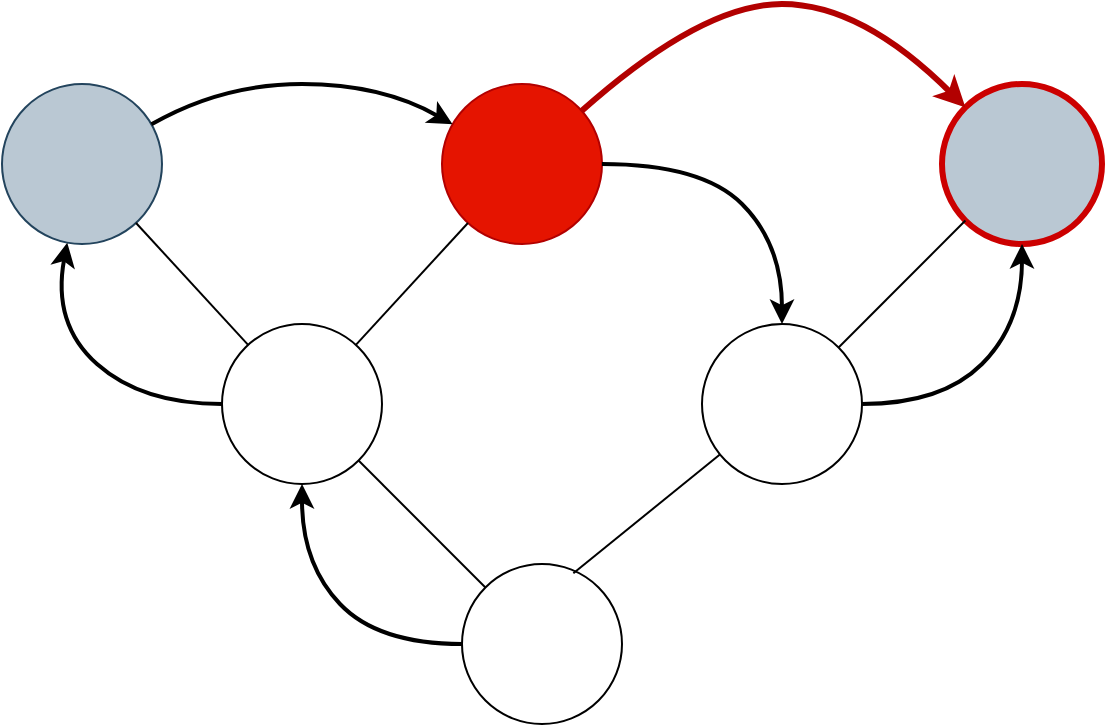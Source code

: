 <mxfile>
    <diagram id="LpUvIIttoJX7Mj-2VVL4" name="Page-1">
        <mxGraphModel dx="979" dy="761" grid="1" gridSize="10" guides="1" tooltips="1" connect="1" arrows="1" fold="1" page="1" pageScale="1" pageWidth="827" pageHeight="1169" math="0" shadow="0">
            <root>
                <mxCell id="0"/>
                <mxCell id="1" parent="0"/>
                <mxCell id="GGjfLmtMtnxDscI8gtsh-1" value="" style="ellipse;whiteSpace=wrap;html=1;aspect=fixed;" parent="1" vertex="1">
                    <mxGeometry x="360" y="360" width="80" height="80" as="geometry"/>
                </mxCell>
                <mxCell id="GGjfLmtMtnxDscI8gtsh-2" value="" style="ellipse;whiteSpace=wrap;html=1;aspect=fixed;" parent="1" vertex="1">
                    <mxGeometry x="240" y="240" width="80" height="80" as="geometry"/>
                </mxCell>
                <mxCell id="GGjfLmtMtnxDscI8gtsh-3" value="" style="ellipse;whiteSpace=wrap;html=1;aspect=fixed;" parent="1" vertex="1">
                    <mxGeometry x="480" y="240" width="80" height="80" as="geometry"/>
                </mxCell>
                <mxCell id="GGjfLmtMtnxDscI8gtsh-4" value="" style="ellipse;whiteSpace=wrap;html=1;aspect=fixed;fillColor=#bac8d3;strokeColor=#23445d;" parent="1" vertex="1">
                    <mxGeometry x="130" y="120" width="80" height="80" as="geometry"/>
                </mxCell>
                <mxCell id="GGjfLmtMtnxDscI8gtsh-5" value="" style="ellipse;whiteSpace=wrap;html=1;aspect=fixed;fillColor=#e51400;strokeColor=#B20000;fontColor=#ffffff;" parent="1" vertex="1">
                    <mxGeometry x="350" y="120" width="80" height="80" as="geometry"/>
                </mxCell>
                <mxCell id="GGjfLmtMtnxDscI8gtsh-6" value="" style="ellipse;whiteSpace=wrap;html=1;aspect=fixed;strokeWidth=3;fillColor=#bac8d3;strokeColor=#CC0000;" parent="1" vertex="1">
                    <mxGeometry x="600" y="120" width="80" height="80" as="geometry"/>
                </mxCell>
                <mxCell id="GGjfLmtMtnxDscI8gtsh-11" value="" style="endArrow=none;html=1;endFill=0;" parent="1" source="GGjfLmtMtnxDscI8gtsh-1" target="GGjfLmtMtnxDscI8gtsh-2" edge="1">
                    <mxGeometry width="50" height="50" relative="1" as="geometry">
                        <mxPoint x="370" y="150" as="sourcePoint"/>
                        <mxPoint x="420" y="100" as="targetPoint"/>
                    </mxGeometry>
                </mxCell>
                <mxCell id="GGjfLmtMtnxDscI8gtsh-12" value="" style="endArrow=none;html=1;endFill=0;" parent="1" source="GGjfLmtMtnxDscI8gtsh-2" target="GGjfLmtMtnxDscI8gtsh-4" edge="1">
                    <mxGeometry width="50" height="50" relative="1" as="geometry">
                        <mxPoint x="370" y="150" as="sourcePoint"/>
                        <mxPoint x="420" y="100" as="targetPoint"/>
                    </mxGeometry>
                </mxCell>
                <mxCell id="GGjfLmtMtnxDscI8gtsh-13" value="" style="endArrow=none;html=1;endFill=0;" parent="1" source="GGjfLmtMtnxDscI8gtsh-2" target="GGjfLmtMtnxDscI8gtsh-5" edge="1">
                    <mxGeometry width="50" height="50" relative="1" as="geometry">
                        <mxPoint x="370" y="150" as="sourcePoint"/>
                        <mxPoint x="420" y="100" as="targetPoint"/>
                    </mxGeometry>
                </mxCell>
                <mxCell id="GGjfLmtMtnxDscI8gtsh-14" value="" style="endArrow=none;html=1;exitX=0.696;exitY=0.058;exitDx=0;exitDy=0;exitPerimeter=0;endFill=0;" parent="1" source="GGjfLmtMtnxDscI8gtsh-1" target="GGjfLmtMtnxDscI8gtsh-3" edge="1">
                    <mxGeometry width="50" height="50" relative="1" as="geometry">
                        <mxPoint x="410" y="350" as="sourcePoint"/>
                        <mxPoint x="490" y="260" as="targetPoint"/>
                    </mxGeometry>
                </mxCell>
                <mxCell id="GGjfLmtMtnxDscI8gtsh-15" value="" style="endArrow=none;html=1;endFill=0;" parent="1" source="GGjfLmtMtnxDscI8gtsh-3" target="GGjfLmtMtnxDscI8gtsh-6" edge="1">
                    <mxGeometry width="50" height="50" relative="1" as="geometry">
                        <mxPoint x="370" y="150" as="sourcePoint"/>
                        <mxPoint x="420" y="100" as="targetPoint"/>
                    </mxGeometry>
                </mxCell>
                <mxCell id="GGjfLmtMtnxDscI8gtsh-20" value="" style="curved=1;endArrow=classic;html=1;strokeWidth=2;" parent="1" source="GGjfLmtMtnxDscI8gtsh-1" target="GGjfLmtMtnxDscI8gtsh-2" edge="1">
                    <mxGeometry width="50" height="50" relative="1" as="geometry">
                        <mxPoint x="370" y="300" as="sourcePoint"/>
                        <mxPoint x="420" y="250" as="targetPoint"/>
                        <Array as="points">
                            <mxPoint x="318" y="400"/>
                            <mxPoint x="280" y="360"/>
                        </Array>
                    </mxGeometry>
                </mxCell>
                <mxCell id="GGjfLmtMtnxDscI8gtsh-22" value="" style="curved=1;endArrow=classic;html=1;strokeWidth=2;" parent="1" source="GGjfLmtMtnxDscI8gtsh-2" target="GGjfLmtMtnxDscI8gtsh-4" edge="1">
                    <mxGeometry width="50" height="50" relative="1" as="geometry">
                        <mxPoint x="370" y="300" as="sourcePoint"/>
                        <mxPoint x="420" y="250" as="targetPoint"/>
                        <Array as="points">
                            <mxPoint x="200" y="280"/>
                            <mxPoint x="155" y="240"/>
                        </Array>
                    </mxGeometry>
                </mxCell>
                <mxCell id="GGjfLmtMtnxDscI8gtsh-23" value="" style="curved=1;endArrow=classic;html=1;strokeWidth=2;" parent="1" source="GGjfLmtMtnxDscI8gtsh-4" target="GGjfLmtMtnxDscI8gtsh-5" edge="1">
                    <mxGeometry width="50" height="50" relative="1" as="geometry">
                        <mxPoint x="370" y="190" as="sourcePoint"/>
                        <mxPoint x="420" y="140" as="targetPoint"/>
                        <Array as="points">
                            <mxPoint x="240" y="120"/>
                            <mxPoint x="320" y="120"/>
                        </Array>
                    </mxGeometry>
                </mxCell>
                <mxCell id="GGjfLmtMtnxDscI8gtsh-25" value="" style="curved=1;endArrow=classic;html=1;strokeWidth=2;" parent="1" source="GGjfLmtMtnxDscI8gtsh-5" target="GGjfLmtMtnxDscI8gtsh-3" edge="1">
                    <mxGeometry width="50" height="50" relative="1" as="geometry">
                        <mxPoint x="370" y="370" as="sourcePoint"/>
                        <mxPoint x="420" y="320" as="targetPoint"/>
                        <Array as="points">
                            <mxPoint x="480" y="160"/>
                            <mxPoint x="520" y="200"/>
                        </Array>
                    </mxGeometry>
                </mxCell>
                <mxCell id="GGjfLmtMtnxDscI8gtsh-27" value="" style="curved=1;endArrow=classic;html=1;strokeWidth=2;" parent="1" source="GGjfLmtMtnxDscI8gtsh-3" target="GGjfLmtMtnxDscI8gtsh-6" edge="1">
                    <mxGeometry width="50" height="50" relative="1" as="geometry">
                        <mxPoint x="370" y="370" as="sourcePoint"/>
                        <mxPoint x="420" y="320" as="targetPoint"/>
                        <Array as="points">
                            <mxPoint x="600" y="280"/>
                            <mxPoint x="640" y="240"/>
                        </Array>
                    </mxGeometry>
                </mxCell>
                <mxCell id="4" value="" style="curved=1;endArrow=classic;html=1;strokeColor=#B20000;fillColor=#e51400;strokeWidth=3;" edge="1" parent="1" source="GGjfLmtMtnxDscI8gtsh-5" target="GGjfLmtMtnxDscI8gtsh-6">
                    <mxGeometry width="50" height="50" relative="1" as="geometry">
                        <mxPoint x="480" y="80" as="sourcePoint"/>
                        <mxPoint x="440" y="360" as="targetPoint"/>
                        <Array as="points">
                            <mxPoint x="480" y="80"/>
                            <mxPoint x="560" y="80"/>
                        </Array>
                    </mxGeometry>
                </mxCell>
            </root>
        </mxGraphModel>
    </diagram>
</mxfile>